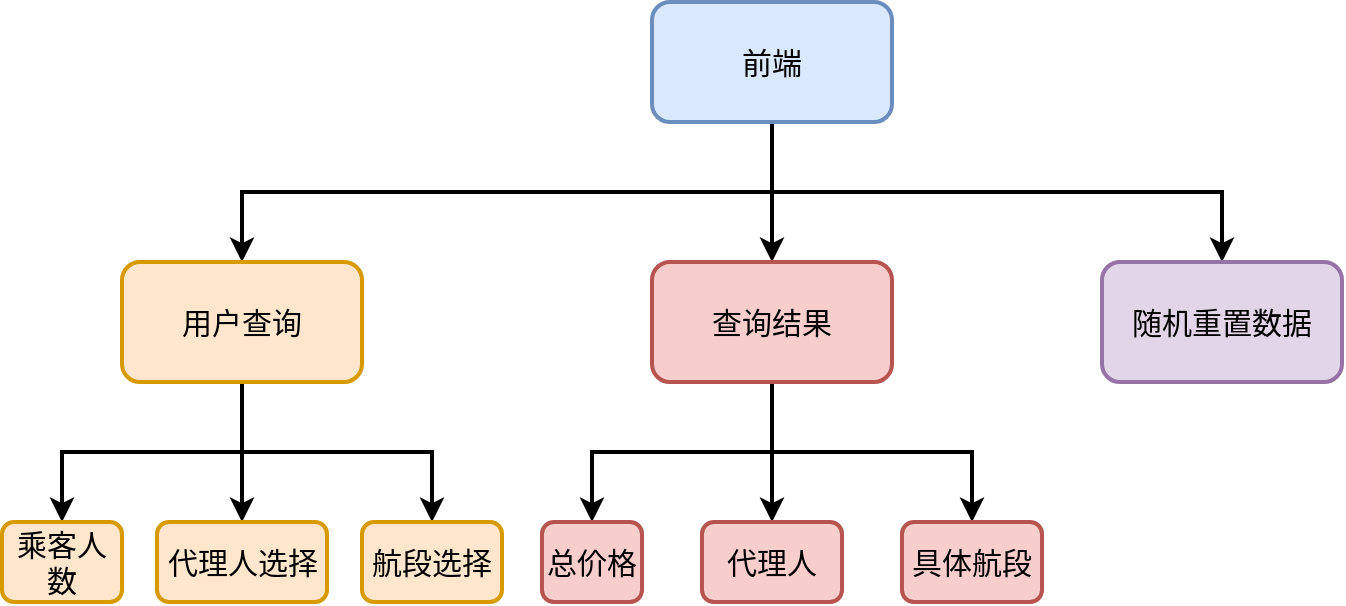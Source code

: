 <mxfile version="20.0.4" type="github">
  <diagram id="Pp9mfHzh_zD9C8L2Eo2W" name="Page-1">
    <mxGraphModel dx="1513" dy="863" grid="1" gridSize="10" guides="1" tooltips="1" connect="1" arrows="1" fold="1" page="1" pageScale="1" pageWidth="827" pageHeight="1169" math="0" shadow="0">
      <root>
        <mxCell id="0" />
        <mxCell id="1" parent="0" />
        <mxCell id="KHiNlllC8J5GK8fTJ7aD-13" style="edgeStyle=orthogonalEdgeStyle;rounded=0;orthogonalLoop=1;jettySize=auto;html=1;exitX=0.5;exitY=1;exitDx=0;exitDy=0;strokeWidth=2;fontSize=15;" edge="1" parent="1" source="KHiNlllC8J5GK8fTJ7aD-1" target="KHiNlllC8J5GK8fTJ7aD-2">
          <mxGeometry relative="1" as="geometry" />
        </mxCell>
        <mxCell id="KHiNlllC8J5GK8fTJ7aD-14" style="edgeStyle=orthogonalEdgeStyle;rounded=0;orthogonalLoop=1;jettySize=auto;html=1;exitX=0.5;exitY=1;exitDx=0;exitDy=0;strokeWidth=2;fontSize=15;" edge="1" parent="1" source="KHiNlllC8J5GK8fTJ7aD-1" target="KHiNlllC8J5GK8fTJ7aD-3">
          <mxGeometry relative="1" as="geometry" />
        </mxCell>
        <mxCell id="KHiNlllC8J5GK8fTJ7aD-15" style="edgeStyle=orthogonalEdgeStyle;rounded=0;orthogonalLoop=1;jettySize=auto;html=1;exitX=0.5;exitY=1;exitDx=0;exitDy=0;strokeWidth=2;fontSize=15;" edge="1" parent="1" source="KHiNlllC8J5GK8fTJ7aD-1" target="KHiNlllC8J5GK8fTJ7aD-4">
          <mxGeometry relative="1" as="geometry" />
        </mxCell>
        <mxCell id="KHiNlllC8J5GK8fTJ7aD-1" value="前端" style="rounded=1;whiteSpace=wrap;html=1;fillColor=#dae8fc;strokeColor=#6c8ebf;strokeWidth=2;fontSize=15;" vertex="1" parent="1">
          <mxGeometry x="425" y="220" width="120" height="60" as="geometry" />
        </mxCell>
        <mxCell id="KHiNlllC8J5GK8fTJ7aD-16" style="edgeStyle=orthogonalEdgeStyle;rounded=0;orthogonalLoop=1;jettySize=auto;html=1;exitX=0.5;exitY=1;exitDx=0;exitDy=0;strokeWidth=2;fontSize=15;" edge="1" parent="1" source="KHiNlllC8J5GK8fTJ7aD-2" target="KHiNlllC8J5GK8fTJ7aD-6">
          <mxGeometry relative="1" as="geometry" />
        </mxCell>
        <mxCell id="KHiNlllC8J5GK8fTJ7aD-17" style="edgeStyle=orthogonalEdgeStyle;rounded=0;orthogonalLoop=1;jettySize=auto;html=1;exitX=0.5;exitY=1;exitDx=0;exitDy=0;strokeWidth=2;fontSize=15;" edge="1" parent="1" source="KHiNlllC8J5GK8fTJ7aD-2" target="KHiNlllC8J5GK8fTJ7aD-5">
          <mxGeometry relative="1" as="geometry" />
        </mxCell>
        <mxCell id="KHiNlllC8J5GK8fTJ7aD-18" style="edgeStyle=orthogonalEdgeStyle;rounded=0;orthogonalLoop=1;jettySize=auto;html=1;exitX=0.5;exitY=1;exitDx=0;exitDy=0;strokeWidth=2;fontSize=15;" edge="1" parent="1" source="KHiNlllC8J5GK8fTJ7aD-2" target="KHiNlllC8J5GK8fTJ7aD-7">
          <mxGeometry relative="1" as="geometry" />
        </mxCell>
        <mxCell id="KHiNlllC8J5GK8fTJ7aD-2" value="用户查询" style="rounded=1;whiteSpace=wrap;html=1;fillColor=#ffe6cc;strokeColor=#d79b00;strokeWidth=2;fontSize=15;" vertex="1" parent="1">
          <mxGeometry x="160" y="350" width="120" height="60" as="geometry" />
        </mxCell>
        <mxCell id="KHiNlllC8J5GK8fTJ7aD-19" style="edgeStyle=orthogonalEdgeStyle;rounded=0;orthogonalLoop=1;jettySize=auto;html=1;exitX=0.5;exitY=1;exitDx=0;exitDy=0;strokeWidth=2;fontSize=15;" edge="1" parent="1" source="KHiNlllC8J5GK8fTJ7aD-3" target="KHiNlllC8J5GK8fTJ7aD-9">
          <mxGeometry relative="1" as="geometry" />
        </mxCell>
        <mxCell id="KHiNlllC8J5GK8fTJ7aD-20" style="edgeStyle=orthogonalEdgeStyle;rounded=0;orthogonalLoop=1;jettySize=auto;html=1;exitX=0.5;exitY=1;exitDx=0;exitDy=0;strokeWidth=2;fontSize=15;" edge="1" parent="1" source="KHiNlllC8J5GK8fTJ7aD-3" target="KHiNlllC8J5GK8fTJ7aD-8">
          <mxGeometry relative="1" as="geometry" />
        </mxCell>
        <mxCell id="KHiNlllC8J5GK8fTJ7aD-21" style="edgeStyle=orthogonalEdgeStyle;rounded=0;orthogonalLoop=1;jettySize=auto;html=1;exitX=0.5;exitY=1;exitDx=0;exitDy=0;strokeWidth=2;fontSize=15;" edge="1" parent="1" source="KHiNlllC8J5GK8fTJ7aD-3" target="KHiNlllC8J5GK8fTJ7aD-10">
          <mxGeometry relative="1" as="geometry" />
        </mxCell>
        <mxCell id="KHiNlllC8J5GK8fTJ7aD-3" value="查询结果" style="rounded=1;whiteSpace=wrap;html=1;fillColor=#f8cecc;strokeColor=#b85450;strokeWidth=2;fontSize=15;" vertex="1" parent="1">
          <mxGeometry x="425" y="350" width="120" height="60" as="geometry" />
        </mxCell>
        <mxCell id="KHiNlllC8J5GK8fTJ7aD-4" value="随机重置数据" style="rounded=1;whiteSpace=wrap;html=1;fillColor=#e1d5e7;strokeColor=#9673a6;strokeWidth=2;fontSize=15;" vertex="1" parent="1">
          <mxGeometry x="650" y="350" width="120" height="60" as="geometry" />
        </mxCell>
        <mxCell id="KHiNlllC8J5GK8fTJ7aD-5" value="乘客人数" style="rounded=1;whiteSpace=wrap;html=1;fillColor=#ffe6cc;strokeColor=#d79b00;strokeWidth=2;fontSize=15;" vertex="1" parent="1">
          <mxGeometry x="100" y="480" width="60" height="40" as="geometry" />
        </mxCell>
        <mxCell id="KHiNlllC8J5GK8fTJ7aD-6" value="代理人选择" style="rounded=1;whiteSpace=wrap;html=1;fillColor=#ffe6cc;strokeColor=#d79b00;strokeWidth=2;fontSize=15;" vertex="1" parent="1">
          <mxGeometry x="177.5" y="480" width="85" height="40" as="geometry" />
        </mxCell>
        <mxCell id="KHiNlllC8J5GK8fTJ7aD-7" value="航段选择" style="rounded=1;whiteSpace=wrap;html=1;fillColor=#ffe6cc;strokeColor=#d79b00;strokeWidth=2;fontSize=15;" vertex="1" parent="1">
          <mxGeometry x="280" y="480" width="70" height="40" as="geometry" />
        </mxCell>
        <mxCell id="KHiNlllC8J5GK8fTJ7aD-8" value="总价格" style="rounded=1;whiteSpace=wrap;html=1;fillColor=#f8cecc;strokeColor=#b85450;strokeWidth=2;fontSize=15;" vertex="1" parent="1">
          <mxGeometry x="370" y="480" width="50" height="40" as="geometry" />
        </mxCell>
        <mxCell id="KHiNlllC8J5GK8fTJ7aD-9" value="代理人" style="rounded=1;whiteSpace=wrap;html=1;fillColor=#f8cecc;strokeColor=#b85450;strokeWidth=2;fontSize=15;" vertex="1" parent="1">
          <mxGeometry x="450" y="480" width="70" height="40" as="geometry" />
        </mxCell>
        <mxCell id="KHiNlllC8J5GK8fTJ7aD-10" value="具体航段" style="rounded=1;whiteSpace=wrap;html=1;fillColor=#f8cecc;strokeColor=#b85450;strokeWidth=2;fontSize=15;" vertex="1" parent="1">
          <mxGeometry x="550" y="480" width="70" height="40" as="geometry" />
        </mxCell>
      </root>
    </mxGraphModel>
  </diagram>
</mxfile>
